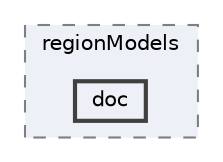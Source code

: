 digraph "src/regionModels/doc"
{
 // LATEX_PDF_SIZE
  bgcolor="transparent";
  edge [fontname=Helvetica,fontsize=10,labelfontname=Helvetica,labelfontsize=10];
  node [fontname=Helvetica,fontsize=10,shape=box,height=0.2,width=0.4];
  compound=true
  subgraph clusterdir_1cee61ac5e24023b73c87e3e265bd2be {
    graph [ bgcolor="#edf0f7", pencolor="grey50", label="regionModels", fontname=Helvetica,fontsize=10 style="filled,dashed", URL="dir_1cee61ac5e24023b73c87e3e265bd2be.html",tooltip=""]
  dir_aa63db2d98957c27fe449f1f72d87342 [label="doc", fillcolor="#edf0f7", color="grey25", style="filled,bold", URL="dir_aa63db2d98957c27fe449f1f72d87342.html",tooltip=""];
  }
}
